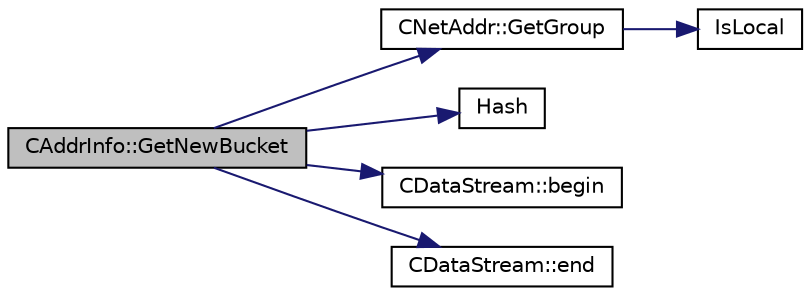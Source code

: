 digraph "CAddrInfo::GetNewBucket"
{
  edge [fontname="Helvetica",fontsize="10",labelfontname="Helvetica",labelfontsize="10"];
  node [fontname="Helvetica",fontsize="10",shape=record];
  rankdir="LR";
  Node16 [label="CAddrInfo::GetNewBucket",height=0.2,width=0.4,color="black", fillcolor="grey75", style="filled", fontcolor="black"];
  Node16 -> Node17 [color="midnightblue",fontsize="10",style="solid",fontname="Helvetica"];
  Node17 [label="CNetAddr::GetGroup",height=0.2,width=0.4,color="black", fillcolor="white", style="filled",URL="$class_c_net_addr.html#a6f8211515f809f6972ce327433d41458"];
  Node17 -> Node18 [color="midnightblue",fontsize="10",style="solid",fontname="Helvetica"];
  Node18 [label="IsLocal",height=0.2,width=0.4,color="black", fillcolor="white", style="filled",URL="$net_8cpp.html#a16fa1bd4d34c4c29c90903fc3cdf7517",tooltip="check whether a given address is potentially local "];
  Node16 -> Node19 [color="midnightblue",fontsize="10",style="solid",fontname="Helvetica"];
  Node19 [label="Hash",height=0.2,width=0.4,color="black", fillcolor="white", style="filled",URL="$hash_8h.html#ab3f6c437460137530d86e09c2c102e99"];
  Node16 -> Node20 [color="midnightblue",fontsize="10",style="solid",fontname="Helvetica"];
  Node20 [label="CDataStream::begin",height=0.2,width=0.4,color="black", fillcolor="white", style="filled",URL="$class_c_data_stream.html#a2355d11752d8622badfbc03e9ed192fd"];
  Node16 -> Node21 [color="midnightblue",fontsize="10",style="solid",fontname="Helvetica"];
  Node21 [label="CDataStream::end",height=0.2,width=0.4,color="black", fillcolor="white", style="filled",URL="$class_c_data_stream.html#a66409dbd4403682fe674e2e71173cab4"];
}
